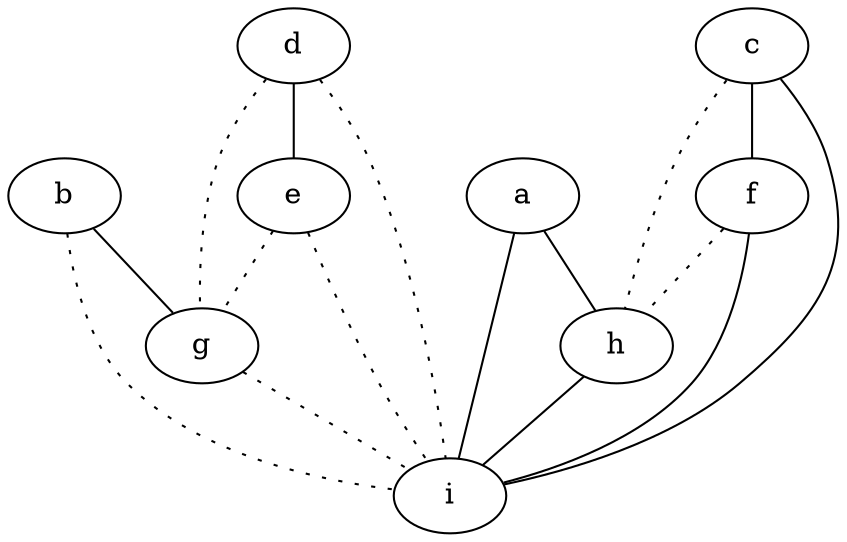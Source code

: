 graph {
a -- h;
a -- i;
b -- g;
b -- i [style=dotted];
c -- f;
c -- h [style=dotted];
c -- i;
d -- e;
d -- g [style=dotted];
d -- i [style=dotted];
e -- g [style=dotted];
e -- i [style=dotted];
f -- h [style=dotted];
f -- i;
g -- i [style=dotted];
h -- i;
}
